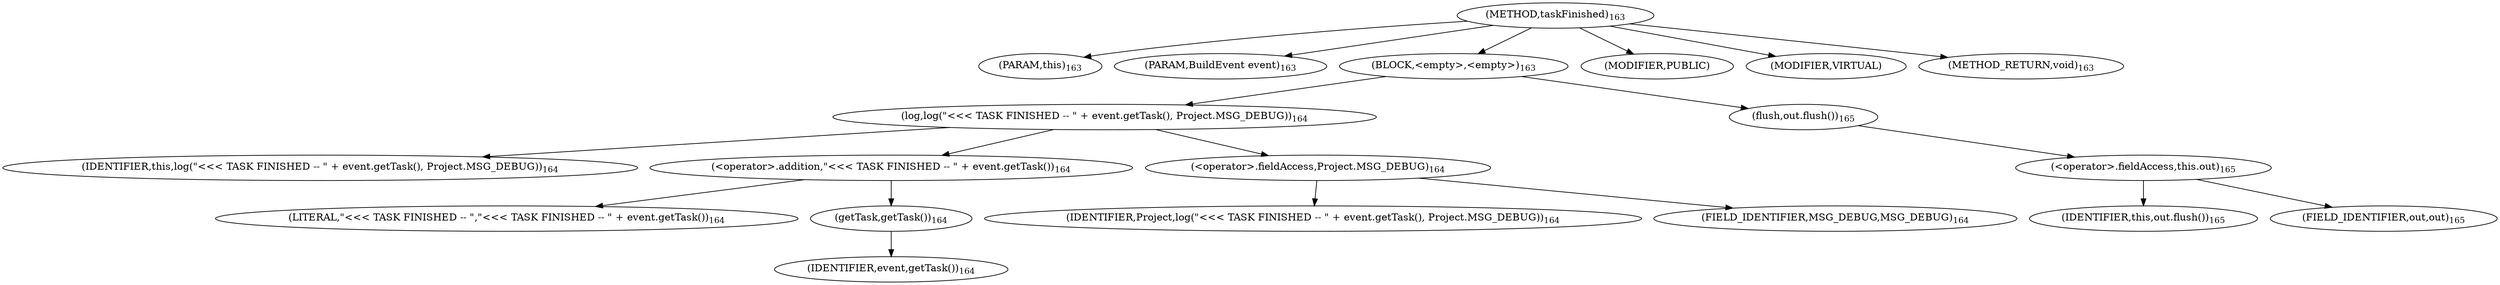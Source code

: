 digraph "taskFinished" {  
"282" [label = <(METHOD,taskFinished)<SUB>163</SUB>> ]
"16" [label = <(PARAM,this)<SUB>163</SUB>> ]
"283" [label = <(PARAM,BuildEvent event)<SUB>163</SUB>> ]
"284" [label = <(BLOCK,&lt;empty&gt;,&lt;empty&gt;)<SUB>163</SUB>> ]
"285" [label = <(log,log(&quot;&lt;&lt;&lt; TASK FINISHED -- &quot; + event.getTask(), Project.MSG_DEBUG))<SUB>164</SUB>> ]
"15" [label = <(IDENTIFIER,this,log(&quot;&lt;&lt;&lt; TASK FINISHED -- &quot; + event.getTask(), Project.MSG_DEBUG))<SUB>164</SUB>> ]
"286" [label = <(&lt;operator&gt;.addition,&quot;&lt;&lt;&lt; TASK FINISHED -- &quot; + event.getTask())<SUB>164</SUB>> ]
"287" [label = <(LITERAL,&quot;&lt;&lt;&lt; TASK FINISHED -- &quot;,&quot;&lt;&lt;&lt; TASK FINISHED -- &quot; + event.getTask())<SUB>164</SUB>> ]
"288" [label = <(getTask,getTask())<SUB>164</SUB>> ]
"289" [label = <(IDENTIFIER,event,getTask())<SUB>164</SUB>> ]
"290" [label = <(&lt;operator&gt;.fieldAccess,Project.MSG_DEBUG)<SUB>164</SUB>> ]
"291" [label = <(IDENTIFIER,Project,log(&quot;&lt;&lt;&lt; TASK FINISHED -- &quot; + event.getTask(), Project.MSG_DEBUG))<SUB>164</SUB>> ]
"292" [label = <(FIELD_IDENTIFIER,MSG_DEBUG,MSG_DEBUG)<SUB>164</SUB>> ]
"293" [label = <(flush,out.flush())<SUB>165</SUB>> ]
"294" [label = <(&lt;operator&gt;.fieldAccess,this.out)<SUB>165</SUB>> ]
"295" [label = <(IDENTIFIER,this,out.flush())<SUB>165</SUB>> ]
"296" [label = <(FIELD_IDENTIFIER,out,out)<SUB>165</SUB>> ]
"297" [label = <(MODIFIER,PUBLIC)> ]
"298" [label = <(MODIFIER,VIRTUAL)> ]
"299" [label = <(METHOD_RETURN,void)<SUB>163</SUB>> ]
  "282" -> "16" 
  "282" -> "283" 
  "282" -> "284" 
  "282" -> "297" 
  "282" -> "298" 
  "282" -> "299" 
  "284" -> "285" 
  "284" -> "293" 
  "285" -> "15" 
  "285" -> "286" 
  "285" -> "290" 
  "286" -> "287" 
  "286" -> "288" 
  "288" -> "289" 
  "290" -> "291" 
  "290" -> "292" 
  "293" -> "294" 
  "294" -> "295" 
  "294" -> "296" 
}
